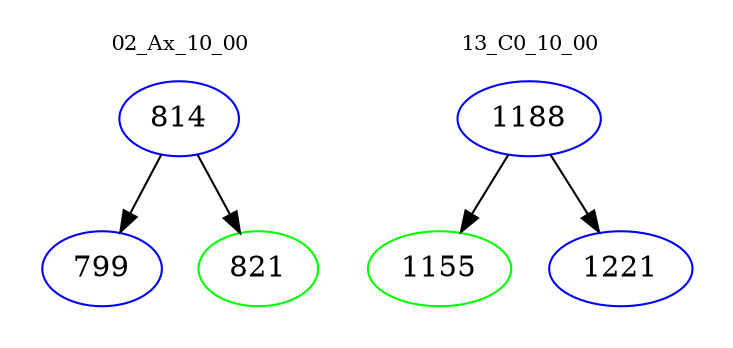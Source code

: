 digraph{
subgraph cluster_0 {
color = white
label = "02_Ax_10_00";
fontsize=10;
T0_814 [label="814", color="blue"]
T0_814 -> T0_799 [color="black"]
T0_799 [label="799", color="blue"]
T0_814 -> T0_821 [color="black"]
T0_821 [label="821", color="green"]
}
subgraph cluster_1 {
color = white
label = "13_C0_10_00";
fontsize=10;
T1_1188 [label="1188", color="blue"]
T1_1188 -> T1_1155 [color="black"]
T1_1155 [label="1155", color="green"]
T1_1188 -> T1_1221 [color="black"]
T1_1221 [label="1221", color="blue"]
}
}
